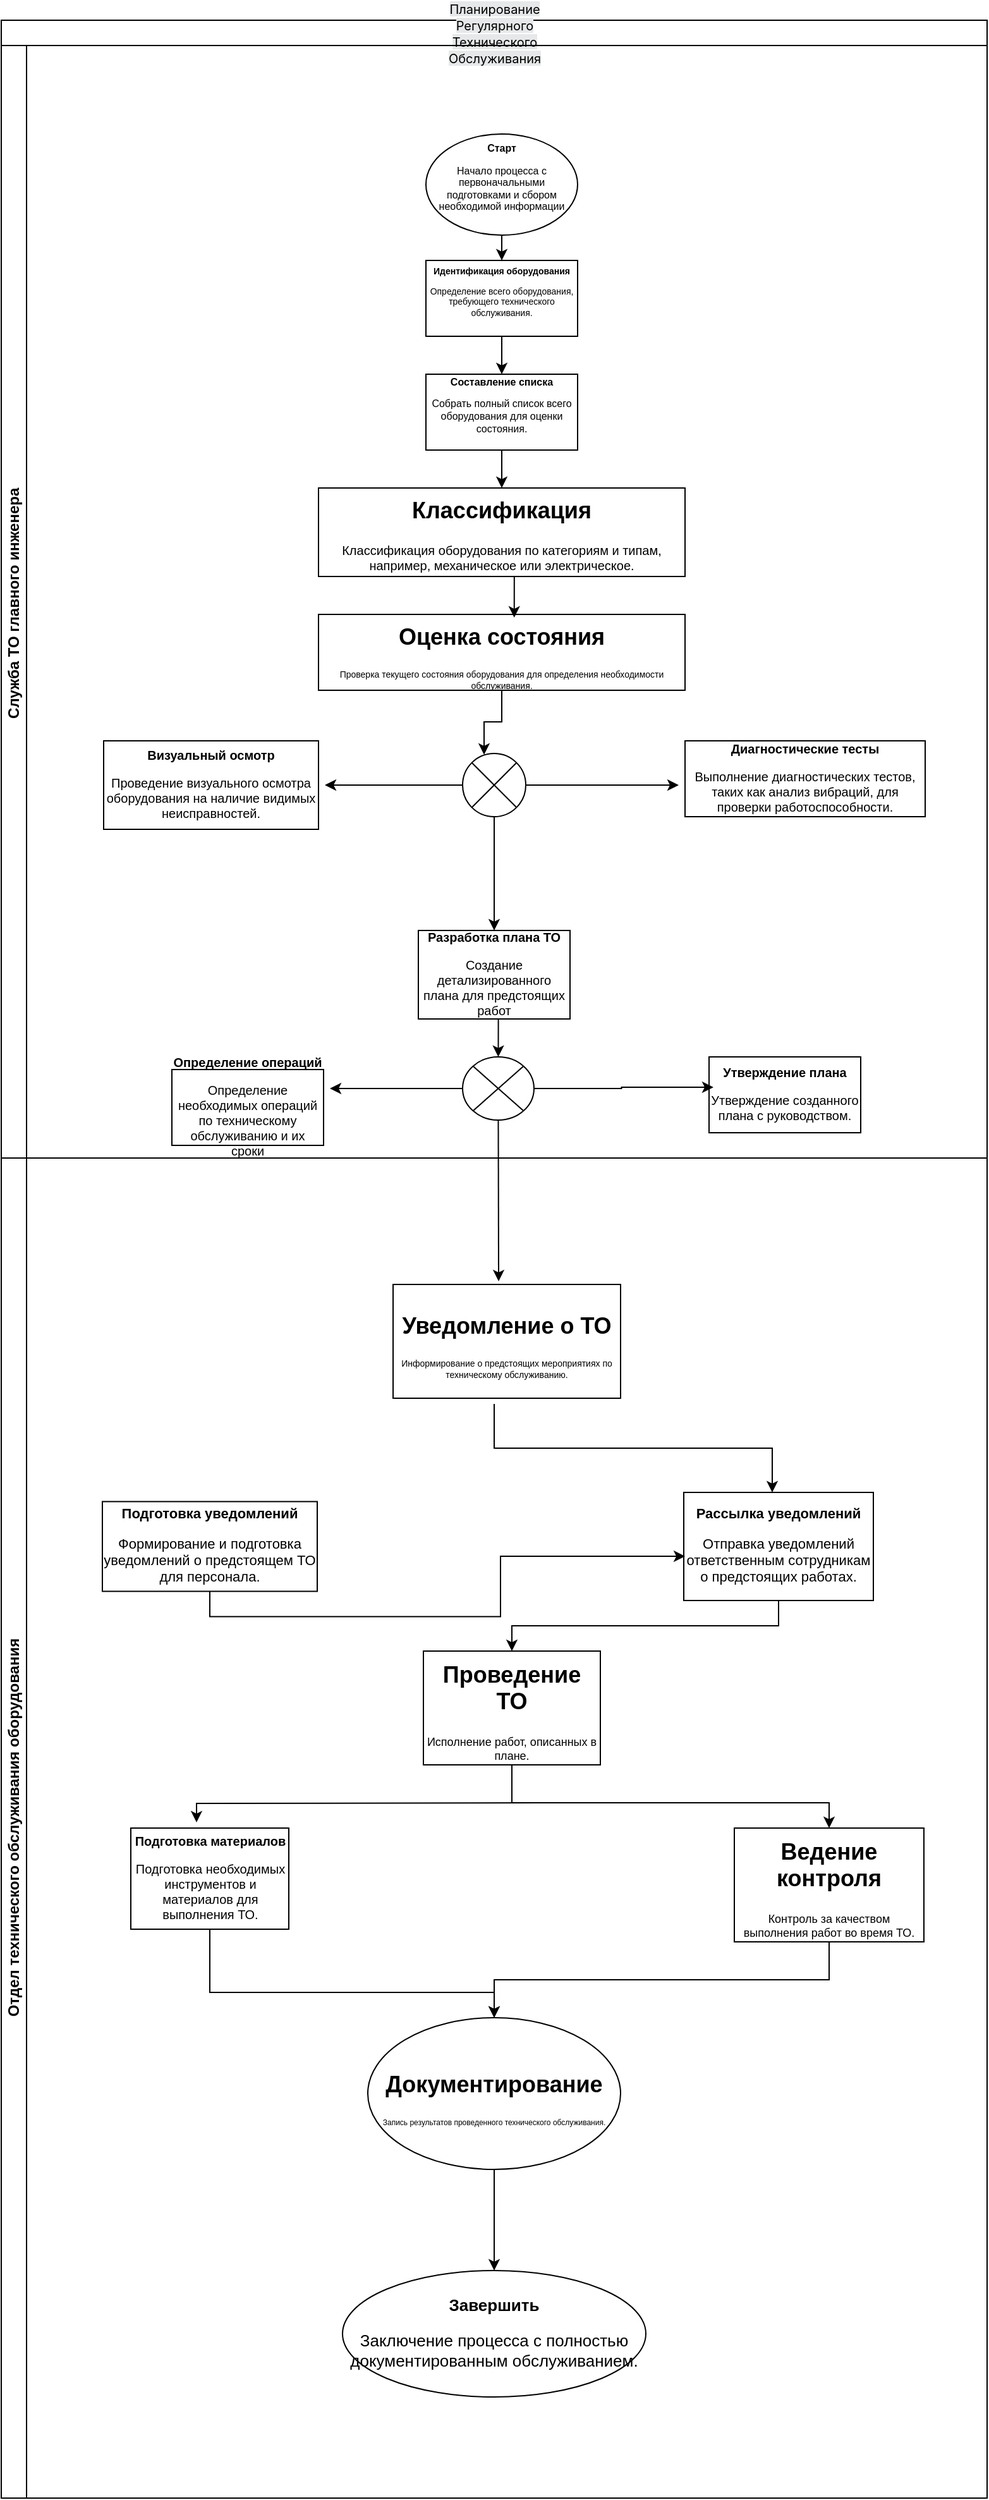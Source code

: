 <mxfile version="24.8.6">
  <diagram name="Страница — 1" id="vBUQyoy-SMuvKMTd4aST">
    <mxGraphModel dx="954" dy="1772" grid="1" gridSize="10" guides="1" tooltips="1" connect="1" arrows="1" fold="1" page="1" pageScale="1" pageWidth="827" pageHeight="1169" math="0" shadow="0">
      <root>
        <mxCell id="0" />
        <mxCell id="1" parent="0" />
        <mxCell id="aEoq8TxtILYcBIewA853-24" style="edgeStyle=orthogonalEdgeStyle;rounded=0;orthogonalLoop=1;jettySize=auto;html=1;exitX=0.5;exitY=1;exitDx=0;exitDy=0;entryX=0.5;entryY=0;entryDx=0;entryDy=0;" edge="1" parent="1" source="aEoq8TxtILYcBIewA853-1" target="aEoq8TxtILYcBIewA853-2">
          <mxGeometry relative="1" as="geometry" />
        </mxCell>
        <mxCell id="aEoq8TxtILYcBIewA853-1" value="&#xa;&lt;h2 style=&quot;font-size: 8px;&quot; data-pm-slice=&quot;1 1 []&quot;&gt;Старт&lt;/h2&gt;&lt;p style=&quot;font-size: 8px;&quot;&gt;Начало процесса с первоначальными подготовками и сбором необходимой информации&lt;/p&gt;&#xa;&#xa;" style="ellipse;whiteSpace=wrap;html=1;fontSize=8;" vertex="1" parent="1">
          <mxGeometry x="360" y="100" width="120" height="80" as="geometry" />
        </mxCell>
        <mxCell id="aEoq8TxtILYcBIewA853-26" style="edgeStyle=orthogonalEdgeStyle;rounded=0;orthogonalLoop=1;jettySize=auto;html=1;exitX=0.5;exitY=1;exitDx=0;exitDy=0;" edge="1" parent="1" source="aEoq8TxtILYcBIewA853-2" target="aEoq8TxtILYcBIewA853-3">
          <mxGeometry relative="1" as="geometry" />
        </mxCell>
        <mxCell id="aEoq8TxtILYcBIewA853-2" value="&#xa;&lt;h2 data-pm-slice=&quot;1 1 []&quot; style=&quot;font-size: 7px;&quot;&gt;Идентификация оборудования&lt;/h2&gt;&lt;p style=&quot;font-size: 7px;&quot;&gt;Определение всего оборудования, требующего технического обслуживания.&lt;/p&gt;&#xa;&#xa;" style="rounded=0;whiteSpace=wrap;html=1;fontSize=7;" vertex="1" parent="1">
          <mxGeometry x="360" y="200" width="120" height="60" as="geometry" />
        </mxCell>
        <mxCell id="aEoq8TxtILYcBIewA853-27" style="edgeStyle=orthogonalEdgeStyle;rounded=0;orthogonalLoop=1;jettySize=auto;html=1;exitX=0.5;exitY=1;exitDx=0;exitDy=0;entryX=0.5;entryY=0;entryDx=0;entryDy=0;" edge="1" parent="1" source="aEoq8TxtILYcBIewA853-3" target="aEoq8TxtILYcBIewA853-11">
          <mxGeometry relative="1" as="geometry" />
        </mxCell>
        <mxCell id="aEoq8TxtILYcBIewA853-3" value="&#xa;&lt;h2 style=&quot;font-size: 8px;&quot; data-pm-slice=&quot;1 1 []&quot;&gt;Составление списка&lt;/h2&gt;&lt;p style=&quot;font-size: 8px;&quot;&gt;Собрать полный список всего оборудования для оценки состояния.&lt;/p&gt;&#xa;&#xa;" style="rounded=0;whiteSpace=wrap;html=1;fontSize=8;" vertex="1" parent="1">
          <mxGeometry x="360" y="290" width="120" height="60" as="geometry" />
        </mxCell>
        <mxCell id="aEoq8TxtILYcBIewA853-5" value="&lt;h2 data-pm-slice=&quot;1 1 []&quot;&gt;Оценка состояния&lt;/h2&gt;&lt;p style=&quot;font-size: 7px;&quot;&gt;Проверка текущего состояния оборудования для определения необходимости обслуживания.&lt;/p&gt;" style="rounded=0;whiteSpace=wrap;html=1;" vertex="1" parent="1">
          <mxGeometry x="275" y="480" width="290" height="60" as="geometry" />
        </mxCell>
        <mxCell id="aEoq8TxtILYcBIewA853-6" value="&lt;h2 style=&quot;font-size: 10px;&quot; data-pm-slice=&quot;1 1 []&quot;&gt;&lt;font style=&quot;font-size: 10px;&quot;&gt;Визуальный осмотр&lt;/font&gt;&lt;/h2&gt;&lt;p style=&quot;font-size: 10px;&quot;&gt;&lt;font style=&quot;font-size: 10px;&quot;&gt;Проведение визуального осмотра оборудования на наличие видимых неисправностей.&lt;/font&gt;&lt;/p&gt;" style="rounded=0;whiteSpace=wrap;html=1;" vertex="1" parent="1">
          <mxGeometry x="105" y="580" width="170" height="70" as="geometry" />
        </mxCell>
        <mxCell id="aEoq8TxtILYcBIewA853-7" value="&lt;h2 style=&quot;font-size: 10px;&quot; data-pm-slice=&quot;1 1 []&quot;&gt;&lt;font style=&quot;font-size: 10px;&quot;&gt;Диагностические тесты&lt;/font&gt;&lt;/h2&gt;&lt;p style=&quot;font-size: 10px;&quot;&gt;&lt;font style=&quot;font-size: 10px;&quot;&gt;Выполнение диагностических тестов, таких как анализ вибраций, для проверки работоспособности.&lt;/font&gt;&lt;/p&gt;" style="rounded=0;whiteSpace=wrap;html=1;" vertex="1" parent="1">
          <mxGeometry x="565" y="580" width="190" height="60" as="geometry" />
        </mxCell>
        <mxCell id="aEoq8TxtILYcBIewA853-43" style="edgeStyle=orthogonalEdgeStyle;rounded=0;orthogonalLoop=1;jettySize=auto;html=1;exitX=0.5;exitY=1;exitDx=0;exitDy=0;entryX=0.5;entryY=0;entryDx=0;entryDy=0;" edge="1" parent="1" source="aEoq8TxtILYcBIewA853-8" target="aEoq8TxtILYcBIewA853-41">
          <mxGeometry relative="1" as="geometry" />
        </mxCell>
        <mxCell id="aEoq8TxtILYcBIewA853-8" value="&lt;h2 style=&quot;font-size: 10px;&quot; data-pm-slice=&quot;1 1 []&quot;&gt;&lt;font style=&quot;font-size: 10px;&quot;&gt;Разработка плана ТО&lt;/font&gt;&lt;/h2&gt;&lt;p style=&quot;font-size: 10px;&quot;&gt;&lt;font style=&quot;font-size: 10px;&quot;&gt;Создание детализированного плана для предстоящих работ&lt;/font&gt;&lt;/p&gt;" style="rounded=0;whiteSpace=wrap;html=1;" vertex="1" parent="1">
          <mxGeometry x="354" y="730" width="120" height="70" as="geometry" />
        </mxCell>
        <mxCell id="aEoq8TxtILYcBIewA853-11" value="&lt;h2 data-pm-slice=&quot;1 1 []&quot;&gt;Классификация&lt;/h2&gt;&lt;p style=&quot;font-size: 10px;&quot;&gt;Классификация оборудования по категориям и типам, например, механическое или электрическое.&lt;/p&gt;" style="rounded=0;whiteSpace=wrap;html=1;" vertex="1" parent="1">
          <mxGeometry x="275" y="380" width="290" height="70" as="geometry" />
        </mxCell>
        <mxCell id="aEoq8TxtILYcBIewA853-29" style="edgeStyle=orthogonalEdgeStyle;rounded=0;orthogonalLoop=1;jettySize=auto;html=1;exitX=0.5;exitY=1;exitDx=0;exitDy=0;entryX=0.534;entryY=0.042;entryDx=0;entryDy=0;entryPerimeter=0;" edge="1" parent="1" source="aEoq8TxtILYcBIewA853-11" target="aEoq8TxtILYcBIewA853-5">
          <mxGeometry relative="1" as="geometry" />
        </mxCell>
        <mxCell id="aEoq8TxtILYcBIewA853-38" style="edgeStyle=orthogonalEdgeStyle;rounded=0;orthogonalLoop=1;jettySize=auto;html=1;exitX=0;exitY=0.5;exitDx=0;exitDy=0;" edge="1" parent="1" source="aEoq8TxtILYcBIewA853-35">
          <mxGeometry relative="1" as="geometry">
            <mxPoint x="280" y="615" as="targetPoint" />
          </mxGeometry>
        </mxCell>
        <mxCell id="aEoq8TxtILYcBIewA853-39" style="edgeStyle=orthogonalEdgeStyle;rounded=0;orthogonalLoop=1;jettySize=auto;html=1;exitX=1;exitY=0.5;exitDx=0;exitDy=0;" edge="1" parent="1" source="aEoq8TxtILYcBIewA853-35">
          <mxGeometry relative="1" as="geometry">
            <mxPoint x="560" y="615" as="targetPoint" />
          </mxGeometry>
        </mxCell>
        <mxCell id="aEoq8TxtILYcBIewA853-40" style="edgeStyle=orthogonalEdgeStyle;rounded=0;orthogonalLoop=1;jettySize=auto;html=1;exitX=0.5;exitY=1;exitDx=0;exitDy=0;entryX=0.5;entryY=0;entryDx=0;entryDy=0;" edge="1" parent="1" source="aEoq8TxtILYcBIewA853-35" target="aEoq8TxtILYcBIewA853-8">
          <mxGeometry relative="1" as="geometry" />
        </mxCell>
        <mxCell id="aEoq8TxtILYcBIewA853-35" value="" style="shape=sumEllipse;perimeter=ellipsePerimeter;whiteSpace=wrap;html=1;backgroundOutline=1;" vertex="1" parent="1">
          <mxGeometry x="389" y="590" width="50" height="50" as="geometry" />
        </mxCell>
        <mxCell id="aEoq8TxtILYcBIewA853-37" style="edgeStyle=orthogonalEdgeStyle;rounded=0;orthogonalLoop=1;jettySize=auto;html=1;exitX=0.5;exitY=1;exitDx=0;exitDy=0;entryX=0.34;entryY=0.02;entryDx=0;entryDy=0;entryPerimeter=0;" edge="1" parent="1" source="aEoq8TxtILYcBIewA853-5" target="aEoq8TxtILYcBIewA853-35">
          <mxGeometry relative="1" as="geometry" />
        </mxCell>
        <mxCell id="aEoq8TxtILYcBIewA853-46" value="&lt;span style=&quot;font-family: Inter, sans-serif, system-ui, serif, &amp;quot;Apple Color Emoji&amp;quot;, &amp;quot;Segoe UI Emoji&amp;quot;, &amp;quot;Segoe UI Symbol&amp;quot;, &amp;quot;Noto Color Emoji&amp;quot;; font-size: 10px; font-weight: 400; text-align: left; text-wrap: wrap; background-color: rgb(230, 232, 233);&quot;&gt;Планирование Регулярного Технического Обслуживания&lt;/span&gt;" style="swimlane;childLayout=stackLayout;resizeParent=1;resizeParentMax=0;horizontal=1;startSize=20;horizontalStack=0;html=1;fontSize=10;" vertex="1" parent="1">
          <mxGeometry x="24" y="10" width="780" height="1960" as="geometry" />
        </mxCell>
        <mxCell id="aEoq8TxtILYcBIewA853-47" value="Служба ТО главного инженера&amp;nbsp;" style="swimlane;startSize=20;horizontal=0;html=1;" vertex="1" parent="aEoq8TxtILYcBIewA853-46">
          <mxGeometry y="20" width="780" height="880" as="geometry" />
        </mxCell>
        <mxCell id="aEoq8TxtILYcBIewA853-9" value="&lt;h2 style=&quot;font-size: 10px;&quot; data-pm-slice=&quot;1 1 []&quot;&gt;&lt;font style=&quot;font-size: 10px;&quot;&gt;Определение операций&lt;/font&gt;&lt;/h2&gt;&lt;p style=&quot;font-size: 10px;&quot;&gt;&lt;font style=&quot;font-size: 10px;&quot;&gt;Определение необходимых операций по техническому обслуживанию и их сроки&lt;/font&gt;&lt;/p&gt;" style="rounded=0;whiteSpace=wrap;html=1;" vertex="1" parent="aEoq8TxtILYcBIewA853-47">
          <mxGeometry x="135" y="810" width="120" height="60" as="geometry" />
        </mxCell>
        <mxCell id="aEoq8TxtILYcBIewA853-10" value="&lt;h2 style=&quot;font-size: 10px;&quot; data-pm-slice=&quot;1 1 []&quot;&gt;&lt;font style=&quot;font-size: 10px;&quot;&gt;Утверждение плана&lt;/font&gt;&lt;/h2&gt;&lt;p style=&quot;font-size: 10px;&quot;&gt;&lt;font style=&quot;font-size: 10px;&quot;&gt;Утверждение созданного плана с руководством.&lt;/font&gt;&lt;/p&gt;" style="rounded=0;whiteSpace=wrap;html=1;" vertex="1" parent="aEoq8TxtILYcBIewA853-47">
          <mxGeometry x="560" y="800" width="120" height="60" as="geometry" />
        </mxCell>
        <mxCell id="aEoq8TxtILYcBIewA853-45" style="edgeStyle=orthogonalEdgeStyle;rounded=0;orthogonalLoop=1;jettySize=auto;html=1;exitX=0;exitY=0.5;exitDx=0;exitDy=0;" edge="1" parent="aEoq8TxtILYcBIewA853-47" source="aEoq8TxtILYcBIewA853-41">
          <mxGeometry relative="1" as="geometry">
            <mxPoint x="260" y="825" as="targetPoint" />
          </mxGeometry>
        </mxCell>
        <mxCell id="aEoq8TxtILYcBIewA853-41" value="" style="shape=sumEllipse;perimeter=ellipsePerimeter;whiteSpace=wrap;html=1;backgroundOutline=1;" vertex="1" parent="aEoq8TxtILYcBIewA853-47">
          <mxGeometry x="365" y="800" width="56.5" height="50" as="geometry" />
        </mxCell>
        <mxCell id="aEoq8TxtILYcBIewA853-44" style="edgeStyle=orthogonalEdgeStyle;rounded=0;orthogonalLoop=1;jettySize=auto;html=1;exitX=1;exitY=0.5;exitDx=0;exitDy=0;entryX=0.029;entryY=0.4;entryDx=0;entryDy=0;entryPerimeter=0;" edge="1" parent="aEoq8TxtILYcBIewA853-47" source="aEoq8TxtILYcBIewA853-41" target="aEoq8TxtILYcBIewA853-10">
          <mxGeometry relative="1" as="geometry" />
        </mxCell>
        <mxCell id="aEoq8TxtILYcBIewA853-49" value="Отдел технического обслуживания оборудования" style="swimlane;startSize=20;horizontal=0;html=1;" vertex="1" parent="aEoq8TxtILYcBIewA853-46">
          <mxGeometry y="900" width="780" height="1060" as="geometry" />
        </mxCell>
        <mxCell id="aEoq8TxtILYcBIewA853-61" style="rounded=0;orthogonalLoop=1;jettySize=auto;html=1;exitX=0.5;exitY=1;exitDx=0;exitDy=0;edgeStyle=elbowEdgeStyle;elbow=vertical;" edge="1" parent="aEoq8TxtILYcBIewA853-49">
          <mxGeometry relative="1" as="geometry">
            <mxPoint x="610" y="264.5" as="targetPoint" />
            <mxPoint x="390" y="194.5" as="sourcePoint" />
          </mxGeometry>
        </mxCell>
        <mxCell id="aEoq8TxtILYcBIewA853-52" value="&lt;h2 data-pm-slice=&quot;1 1 []&quot;&gt;Уведомление о ТО&lt;/h2&gt;&lt;p style=&quot;font-size: 7px;&quot;&gt;Информирование о предстоящих мероприятиях по техническому обслуживанию.&lt;/p&gt;" style="rounded=0;whiteSpace=wrap;html=1;" vertex="1" parent="aEoq8TxtILYcBIewA853-49">
          <mxGeometry x="310" y="100" width="180" height="90" as="geometry" />
        </mxCell>
        <mxCell id="aEoq8TxtILYcBIewA853-53" value="&lt;h2 data-pm-slice=&quot;1 1 []&quot; style=&quot;font-size: 11px;&quot;&gt;Подготовка уведомлений&lt;/h2&gt;&lt;p style=&quot;font-size: 11px;&quot;&gt;Формирование и подготовка уведомлений о предстоящем ТО для персонала.&lt;/p&gt;" style="rounded=0;whiteSpace=wrap;html=1;fontSize=11;" vertex="1" parent="aEoq8TxtILYcBIewA853-49">
          <mxGeometry x="80" y="271.75" width="170" height="71" as="geometry" />
        </mxCell>
        <mxCell id="aEoq8TxtILYcBIewA853-67" style="edgeStyle=orthogonalEdgeStyle;rounded=0;orthogonalLoop=1;jettySize=auto;html=1;exitX=0.5;exitY=1;exitDx=0;exitDy=0;entryX=0.5;entryY=0;entryDx=0;entryDy=0;" edge="1" parent="aEoq8TxtILYcBIewA853-49" source="aEoq8TxtILYcBIewA853-54" target="aEoq8TxtILYcBIewA853-55">
          <mxGeometry relative="1" as="geometry" />
        </mxCell>
        <mxCell id="aEoq8TxtILYcBIewA853-54" value="&lt;h2 data-pm-slice=&quot;1 1 []&quot; style=&quot;font-size: 11px;&quot;&gt;Рассылка уведомлений&lt;/h2&gt;&lt;p style=&quot;font-size: 11px;&quot;&gt;Отправка уведомлений ответственным сотрудникам о предстоящих работах.&lt;/p&gt;" style="rounded=0;whiteSpace=wrap;html=1;fontSize=11;" vertex="1" parent="aEoq8TxtILYcBIewA853-49">
          <mxGeometry x="540" y="264.5" width="150" height="85.5" as="geometry" />
        </mxCell>
        <mxCell id="aEoq8TxtILYcBIewA853-55" value="&lt;h2 data-pm-slice=&quot;1 1 []&quot;&gt;Проведение ТО&lt;/h2&gt;&lt;p style=&quot;font-size: 9px;&quot;&gt;Исполнение работ, описанных в плане.&lt;/p&gt;" style="rounded=0;whiteSpace=wrap;html=1;" vertex="1" parent="aEoq8TxtILYcBIewA853-49">
          <mxGeometry x="334" y="390" width="140" height="90" as="geometry" />
        </mxCell>
        <mxCell id="aEoq8TxtILYcBIewA853-56" value="&lt;h2 style=&quot;font-size: 10px;&quot; data-pm-slice=&quot;1 1 []&quot;&gt;Подготовка материалов&lt;/h2&gt;&lt;p style=&quot;font-size: 10px;&quot;&gt;Подготовка необходимых инструментов и материалов для выполнения ТО.&lt;/p&gt;" style="rounded=0;whiteSpace=wrap;html=1;fontSize=10;" vertex="1" parent="aEoq8TxtILYcBIewA853-49">
          <mxGeometry x="102.5" y="530" width="125" height="80" as="geometry" />
        </mxCell>
        <mxCell id="aEoq8TxtILYcBIewA853-57" value="&lt;h2 data-pm-slice=&quot;1 1 []&quot;&gt;Ведение контроля&lt;/h2&gt;&lt;p style=&quot;font-size: 9px;&quot;&gt;Контроль за качеством выполнения работ во время ТО.&lt;/p&gt;" style="rounded=0;whiteSpace=wrap;html=1;" vertex="1" parent="aEoq8TxtILYcBIewA853-49">
          <mxGeometry x="580" y="530" width="150" height="90" as="geometry" />
        </mxCell>
        <mxCell id="aEoq8TxtILYcBIewA853-60" value="&lt;h2 style=&quot;font-size: 13px;&quot; data-pm-slice=&quot;1 1 []&quot;&gt;&lt;font style=&quot;font-size: 13px;&quot;&gt;Завершить&lt;/font&gt;&lt;/h2&gt;&lt;p style=&quot;font-size: 13px;&quot;&gt;&lt;font style=&quot;font-size: 13px;&quot;&gt;Заключение процесса с полностью документированным обслуживанием.&lt;/font&gt;&lt;/p&gt;" style="ellipse;whiteSpace=wrap;html=1;" vertex="1" parent="aEoq8TxtILYcBIewA853-49">
          <mxGeometry x="270" y="880" width="240" height="100" as="geometry" />
        </mxCell>
        <mxCell id="aEoq8TxtILYcBIewA853-66" style="edgeStyle=orthogonalEdgeStyle;rounded=0;orthogonalLoop=1;jettySize=auto;html=1;exitX=0.5;exitY=1;exitDx=0;exitDy=0;entryX=0.007;entryY=0.591;entryDx=0;entryDy=0;entryPerimeter=0;" edge="1" parent="aEoq8TxtILYcBIewA853-49" source="aEoq8TxtILYcBIewA853-53" target="aEoq8TxtILYcBIewA853-54">
          <mxGeometry relative="1" as="geometry" />
        </mxCell>
        <mxCell id="aEoq8TxtILYcBIewA853-59" value="&lt;h2 data-pm-slice=&quot;1 1 []&quot;&gt;Документирование&lt;/h2&gt;&lt;p style=&quot;font-size: 6px;&quot;&gt;Запись результатов проведенного технического обслуживания.&lt;/p&gt;" style="ellipse;whiteSpace=wrap;html=1;" vertex="1" parent="aEoq8TxtILYcBIewA853-49">
          <mxGeometry x="290" y="680" width="200" height="120" as="geometry" />
        </mxCell>
        <mxCell id="aEoq8TxtILYcBIewA853-70" value="" style="endArrow=classic;html=1;rounded=0;entryX=0.5;entryY=0;entryDx=0;entryDy=0;exitX=0.5;exitY=1;exitDx=0;exitDy=0;edgeStyle=orthogonalEdgeStyle;" edge="1" parent="aEoq8TxtILYcBIewA853-49" source="aEoq8TxtILYcBIewA853-55" target="aEoq8TxtILYcBIewA853-57">
          <mxGeometry width="50" height="50" relative="1" as="geometry">
            <mxPoint x="380" y="280" as="sourcePoint" />
            <mxPoint x="430" y="230" as="targetPoint" />
            <Array as="points">
              <mxPoint x="404" y="510" />
              <mxPoint x="655" y="510" />
            </Array>
          </mxGeometry>
        </mxCell>
        <mxCell id="aEoq8TxtILYcBIewA853-74" value="" style="endArrow=classic;html=1;rounded=0;exitX=0.5;exitY=1;exitDx=0;exitDy=0;entryX=0.5;entryY=0;entryDx=0;entryDy=0;edgeStyle=orthogonalEdgeStyle;" edge="1" parent="aEoq8TxtILYcBIewA853-49" source="aEoq8TxtILYcBIewA853-56" target="aEoq8TxtILYcBIewA853-59">
          <mxGeometry width="50" height="50" relative="1" as="geometry">
            <mxPoint x="380" y="670" as="sourcePoint" />
            <mxPoint x="430" y="620" as="targetPoint" />
            <Array as="points">
              <mxPoint x="165" y="660" />
              <mxPoint x="390" y="660" />
            </Array>
          </mxGeometry>
        </mxCell>
        <mxCell id="aEoq8TxtILYcBIewA853-75" value="" style="endArrow=classic;html=1;rounded=0;exitX=0.5;exitY=1;exitDx=0;exitDy=0;entryX=0.5;entryY=0;entryDx=0;entryDy=0;edgeStyle=orthogonalEdgeStyle;" edge="1" parent="aEoq8TxtILYcBIewA853-49" source="aEoq8TxtILYcBIewA853-57" target="aEoq8TxtILYcBIewA853-59">
          <mxGeometry width="50" height="50" relative="1" as="geometry">
            <mxPoint x="380" y="670" as="sourcePoint" />
            <mxPoint x="430" y="620" as="targetPoint" />
          </mxGeometry>
        </mxCell>
        <mxCell id="aEoq8TxtILYcBIewA853-76" value="" style="endArrow=classic;html=1;rounded=0;entryX=0.5;entryY=0;entryDx=0;entryDy=0;exitX=0.5;exitY=1;exitDx=0;exitDy=0;" edge="1" parent="aEoq8TxtILYcBIewA853-49" source="aEoq8TxtILYcBIewA853-59" target="aEoq8TxtILYcBIewA853-60">
          <mxGeometry width="50" height="50" relative="1" as="geometry">
            <mxPoint x="380" y="770" as="sourcePoint" />
            <mxPoint x="430" y="720" as="targetPoint" />
          </mxGeometry>
        </mxCell>
        <mxCell id="aEoq8TxtILYcBIewA853-78" value="" style="endArrow=classic;html=1;rounded=0;exitX=0.5;exitY=1;exitDx=0;exitDy=0;entryX=0.464;entryY=-0.028;entryDx=0;entryDy=0;entryPerimeter=0;" edge="1" parent="aEoq8TxtILYcBIewA853-46" source="aEoq8TxtILYcBIewA853-41" target="aEoq8TxtILYcBIewA853-52">
          <mxGeometry width="50" height="50" relative="1" as="geometry">
            <mxPoint x="380" y="990" as="sourcePoint" />
            <mxPoint x="430" y="940" as="targetPoint" />
          </mxGeometry>
        </mxCell>
        <mxCell id="aEoq8TxtILYcBIewA853-86" value="" style="endArrow=classic;html=1;rounded=0;entryX=0.416;entryY=-0.056;entryDx=0;entryDy=0;entryPerimeter=0;edgeStyle=orthogonalEdgeStyle;" edge="1" parent="1" target="aEoq8TxtILYcBIewA853-56">
          <mxGeometry width="50" height="50" relative="1" as="geometry">
            <mxPoint x="450" y="1420" as="sourcePoint" />
            <mxPoint x="440" y="1360" as="targetPoint" />
          </mxGeometry>
        </mxCell>
      </root>
    </mxGraphModel>
  </diagram>
</mxfile>
